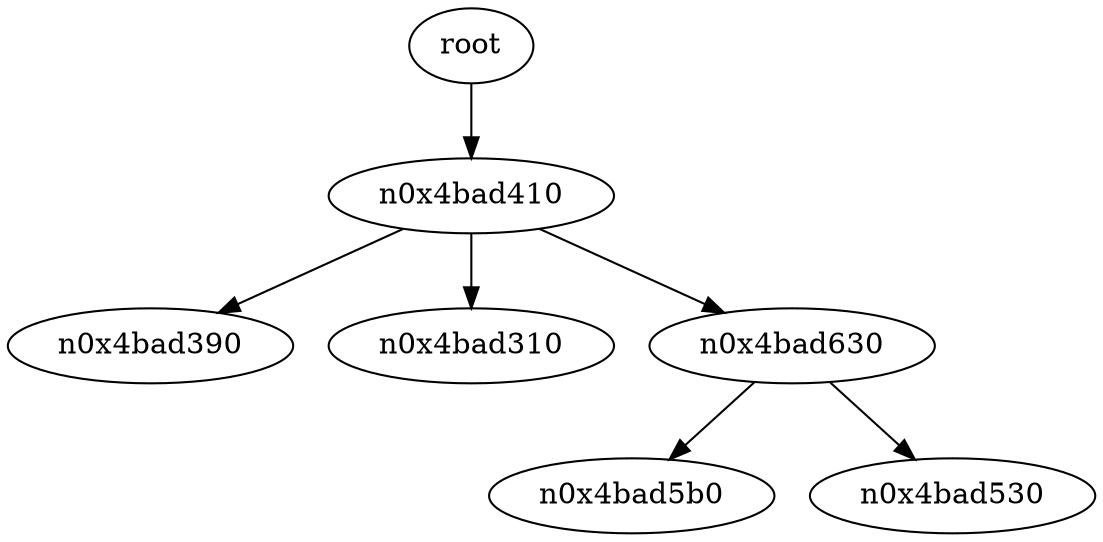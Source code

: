 digraph G {
n0x4bad1f0 [label="root"];
n0x4bad1f0 -> n0x4bad410;
n0x4bad410 -> n0x4bad390;
n0x4bad410 -> n0x4bad310;
n0x4bad410 -> n0x4bad630;
n0x4bad630 -> n0x4bad5b0;
n0x4bad630 -> n0x4bad530;
}
